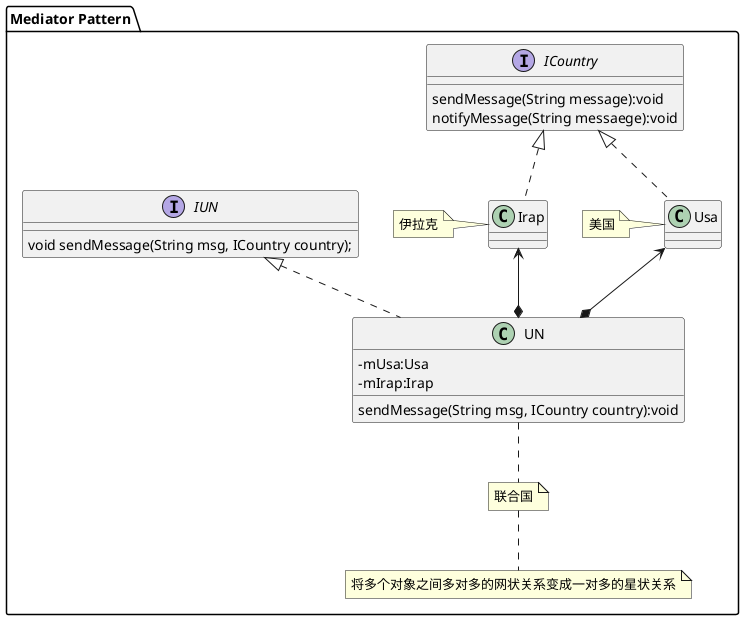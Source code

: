 @startuml
skinparam classAttributeIconSize 0
package "Mediator Pattern"{
    interface ICountry {
        sendMessage(String message):void
        notifyMessage(String messaege):void
    }
    interface IUN {
        void sendMessage(String msg, ICountry country);
    }
    class UN implements IUN{
     -mUsa:Usa
      -mIrap:Irap
     sendMessage(String msg, ICountry country):void
    }
    class UN
    note bottom:联合国
    note bottom:将多个对象之间多对多的网状关系变成一对多的星状关系
    class Usa
    note left:美国
    class Usa implements ICountry

    class Irap
    note left:伊拉克
    class Irap implements ICountry

    Usa <--* UN
    Irap <--* UN

}

@enduml